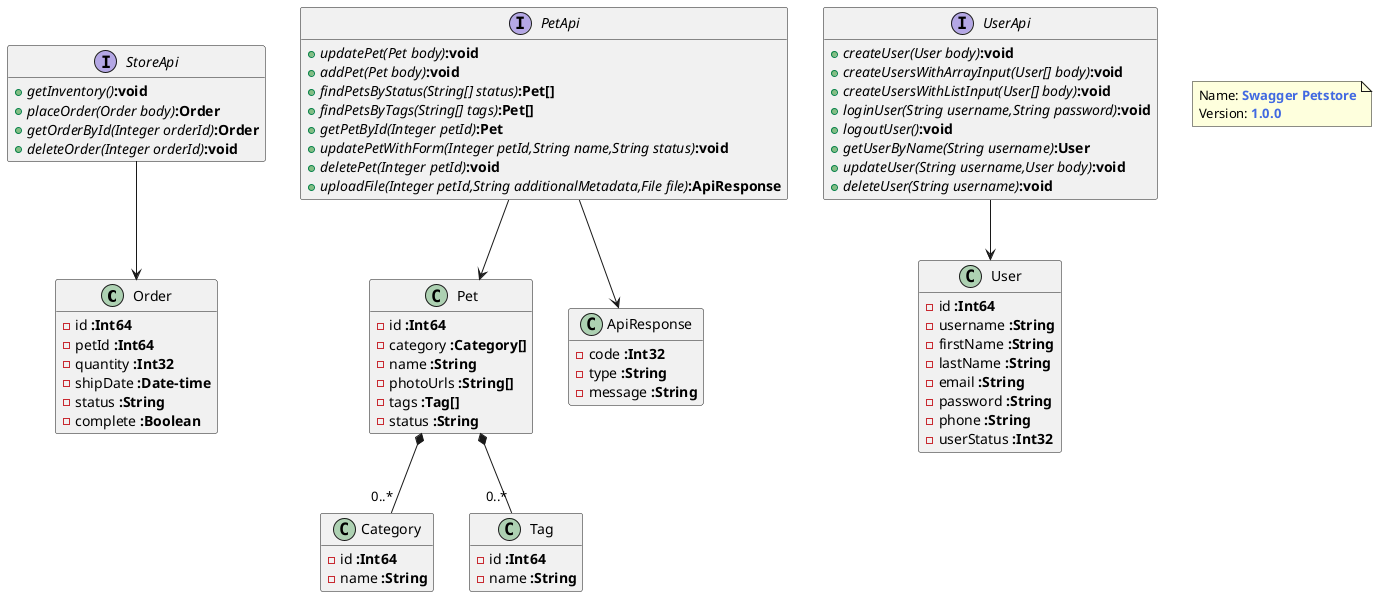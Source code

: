 @startuml
hide empty members
set namespaceSeparator none

class  Order {
		 - id <b>:Int64</b> 
		 - petId <b>:Int64</b> 
		 - quantity <b>:Int32</b> 
		 - shipDate <b>:Date-time</b> 
		 - status <b>:String</b> 
		 - complete <b>:Boolean</b> 
}

class  Category {
		 - id <b>:Int64</b> 
		 - name <b>:String</b> 
}

class  User {
		 - id <b>:Int64</b> 
		 - username <b>:String</b> 
		 - firstName <b>:String</b> 
		 - lastName <b>:String</b> 
		 - email <b>:String</b> 
		 - password <b>:String</b> 
		 - phone <b>:String</b> 
		 - userStatus <b>:Int32</b> 
}

class  Tag {
		 - id <b>:Int64</b> 
		 - name <b>:String</b> 
}

class  Pet {
		 - id <b>:Int64</b> 
		 - category <b>:Category[]</b> 
		 - name <b>:String</b> 
		 - photoUrls <b>:String[]</b> 
		 - tags <b>:Tag[]</b> 
		 - status <b>:String</b> 
}

class  ApiResponse {
		 - code <b>:Int32</b> 
		 - type <b>:String</b> 
		 - message <b>:String</b> 
}


interface PetApi {
	 + <i>updatePet(Pet body)</i><b>:void</b> 
	 + <i>addPet(Pet body)</i><b>:void</b> 
	 + <i>findPetsByStatus(String[] status)</i><b>:Pet[]</b> 
	 + <i>findPetsByTags(String[] tags)</i><b>:Pet[]</b> 
	 + <i>getPetById(Integer petId)</i><b>:Pet</b> 
	 + <i>updatePetWithForm(Integer petId,String name,String status)</i><b>:void</b> 
	 + <i>deletePet(Integer petId)</i><b>:void</b> 
	 + <i>uploadFile(Integer petId,String additionalMetadata,File file)</i><b>:ApiResponse</b> 
}

interface StoreApi {
	 + <i>getInventory()</i><b>:void</b> 
	 + <i>placeOrder(Order body)</i><b>:Order</b> 
	 + <i>getOrderById(Integer orderId)</i><b>:Order</b> 
	 + <i>deleteOrder(Integer orderId)</i><b>:void</b> 
}

interface UserApi {
	 + <i>createUser(User body)</i><b>:void</b> 
	 + <i>createUsersWithArrayInput(User[] body)</i><b>:void</b> 
	 + <i>createUsersWithListInput(User[] body)</i><b>:void</b> 
	 + <i>loginUser(String username,String password)</i><b>:void</b> 
	 + <i>logoutUser()</i><b>:void</b> 
	 + <i>getUserByName(String username)</i><b>:User</b> 
	 + <i>updateUser(String username,User body)</i><b>:void</b> 
	 + <i>deleteUser(String username)</i><b>:void</b> 
}


Pet  *-- "0..*"  Category 
Pet  *-- "0..*"  Tag 
PetApi -->    Pet 
PetApi -->    ApiResponse 
StoreApi -->    Order 
UserApi -->    User 

note as N1
  Name: <b><color:royalBlue>Swagger Petstore</color>
  Version: <b><color:royalBlue>1.0.0</color>
end note


@enduml